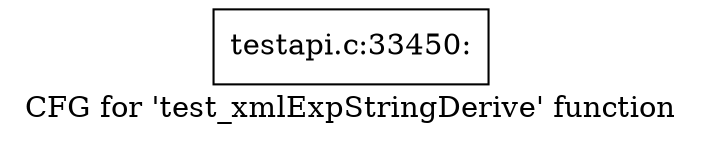 digraph "CFG for 'test_xmlExpStringDerive' function" {
	label="CFG for 'test_xmlExpStringDerive' function";

	Node0x52c23b0 [shape=record,label="{testapi.c:33450:}"];
}
